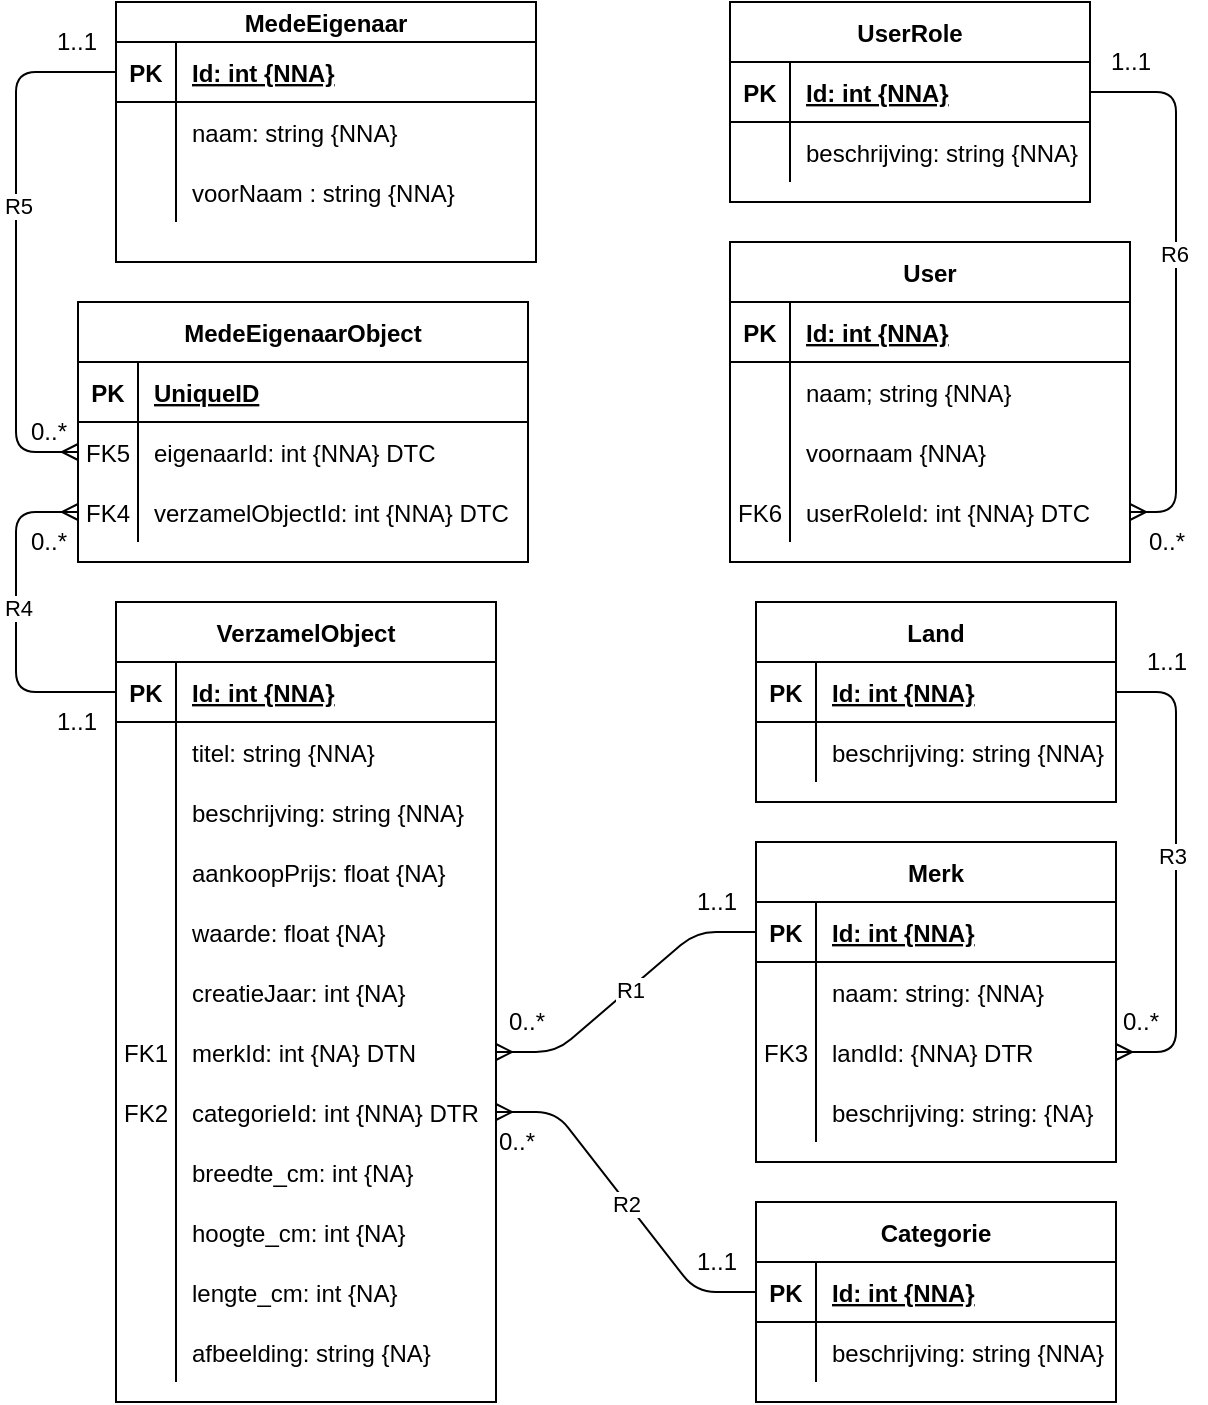 <mxfile version="13.9.9" type="device"><diagram id="jNIvDooyi0svA3_3n4Rs" name="Pagina-1"><mxGraphModel dx="1205" dy="1865" grid="1" gridSize="10" guides="1" tooltips="1" connect="1" arrows="1" fold="1" page="1" pageScale="1" pageWidth="827" pageHeight="1169" math="0" shadow="0"><root><mxCell id="0"/><mxCell id="1" parent="0"/><mxCell id="Z2DpC5JZ1D-0hM2mvfJ4-1" value="VerzamelObject" style="shape=table;startSize=30;container=1;collapsible=1;childLayout=tableLayout;fixedRows=1;rowLines=0;fontStyle=1;align=center;resizeLast=1;" parent="1" vertex="1"><mxGeometry x="320" y="230" width="190" height="400" as="geometry"/></mxCell><mxCell id="Z2DpC5JZ1D-0hM2mvfJ4-2" value="" style="shape=partialRectangle;collapsible=0;dropTarget=0;pointerEvents=0;fillColor=none;top=0;left=0;bottom=1;right=0;points=[[0,0.5],[1,0.5]];portConstraint=eastwest;" parent="Z2DpC5JZ1D-0hM2mvfJ4-1" vertex="1"><mxGeometry y="30" width="190" height="30" as="geometry"/></mxCell><mxCell id="Z2DpC5JZ1D-0hM2mvfJ4-3" value="PK" style="shape=partialRectangle;connectable=0;fillColor=none;top=0;left=0;bottom=0;right=0;fontStyle=1;overflow=hidden;" parent="Z2DpC5JZ1D-0hM2mvfJ4-2" vertex="1"><mxGeometry width="30" height="30" as="geometry"/></mxCell><mxCell id="Z2DpC5JZ1D-0hM2mvfJ4-4" value="Id: int {NNA}" style="shape=partialRectangle;connectable=0;fillColor=none;top=0;left=0;bottom=0;right=0;align=left;spacingLeft=6;fontStyle=5;overflow=hidden;" parent="Z2DpC5JZ1D-0hM2mvfJ4-2" vertex="1"><mxGeometry x="30" width="160" height="30" as="geometry"/></mxCell><mxCell id="Z2DpC5JZ1D-0hM2mvfJ4-5" value="" style="shape=partialRectangle;collapsible=0;dropTarget=0;pointerEvents=0;fillColor=none;top=0;left=0;bottom=0;right=0;points=[[0,0.5],[1,0.5]];portConstraint=eastwest;" parent="Z2DpC5JZ1D-0hM2mvfJ4-1" vertex="1"><mxGeometry y="60" width="190" height="30" as="geometry"/></mxCell><mxCell id="Z2DpC5JZ1D-0hM2mvfJ4-6" value="" style="shape=partialRectangle;connectable=0;fillColor=none;top=0;left=0;bottom=0;right=0;editable=1;overflow=hidden;" parent="Z2DpC5JZ1D-0hM2mvfJ4-5" vertex="1"><mxGeometry width="30" height="30" as="geometry"/></mxCell><mxCell id="Z2DpC5JZ1D-0hM2mvfJ4-7" value="titel: string {NNA}" style="shape=partialRectangle;connectable=0;fillColor=none;top=0;left=0;bottom=0;right=0;align=left;spacingLeft=6;overflow=hidden;" parent="Z2DpC5JZ1D-0hM2mvfJ4-5" vertex="1"><mxGeometry x="30" width="160" height="30" as="geometry"/></mxCell><mxCell id="Z2DpC5JZ1D-0hM2mvfJ4-8" value="" style="shape=partialRectangle;collapsible=0;dropTarget=0;pointerEvents=0;fillColor=none;top=0;left=0;bottom=0;right=0;points=[[0,0.5],[1,0.5]];portConstraint=eastwest;" parent="Z2DpC5JZ1D-0hM2mvfJ4-1" vertex="1"><mxGeometry y="90" width="190" height="30" as="geometry"/></mxCell><mxCell id="Z2DpC5JZ1D-0hM2mvfJ4-9" value="" style="shape=partialRectangle;connectable=0;fillColor=none;top=0;left=0;bottom=0;right=0;editable=1;overflow=hidden;" parent="Z2DpC5JZ1D-0hM2mvfJ4-8" vertex="1"><mxGeometry width="30" height="30" as="geometry"/></mxCell><mxCell id="Z2DpC5JZ1D-0hM2mvfJ4-10" value="beschrijving: string {NNA}" style="shape=partialRectangle;connectable=0;fillColor=none;top=0;left=0;bottom=0;right=0;align=left;spacingLeft=6;overflow=hidden;" parent="Z2DpC5JZ1D-0hM2mvfJ4-8" vertex="1"><mxGeometry x="30" width="160" height="30" as="geometry"/></mxCell><mxCell id="Z2DpC5JZ1D-0hM2mvfJ4-11" value="" style="shape=partialRectangle;collapsible=0;dropTarget=0;pointerEvents=0;fillColor=none;top=0;left=0;bottom=0;right=0;points=[[0,0.5],[1,0.5]];portConstraint=eastwest;" parent="Z2DpC5JZ1D-0hM2mvfJ4-1" vertex="1"><mxGeometry y="120" width="190" height="30" as="geometry"/></mxCell><mxCell id="Z2DpC5JZ1D-0hM2mvfJ4-12" value="" style="shape=partialRectangle;connectable=0;fillColor=none;top=0;left=0;bottom=0;right=0;editable=1;overflow=hidden;" parent="Z2DpC5JZ1D-0hM2mvfJ4-11" vertex="1"><mxGeometry width="30" height="30" as="geometry"/></mxCell><mxCell id="Z2DpC5JZ1D-0hM2mvfJ4-13" value="aankoopPrijs: float {NA}" style="shape=partialRectangle;connectable=0;fillColor=none;top=0;left=0;bottom=0;right=0;align=left;spacingLeft=6;overflow=hidden;" parent="Z2DpC5JZ1D-0hM2mvfJ4-11" vertex="1"><mxGeometry x="30" width="160" height="30" as="geometry"/></mxCell><mxCell id="Z2DpC5JZ1D-0hM2mvfJ4-14" value="" style="shape=partialRectangle;collapsible=0;dropTarget=0;pointerEvents=0;fillColor=none;top=0;left=0;bottom=0;right=0;points=[[0,0.5],[1,0.5]];portConstraint=eastwest;" parent="Z2DpC5JZ1D-0hM2mvfJ4-1" vertex="1"><mxGeometry y="150" width="190" height="30" as="geometry"/></mxCell><mxCell id="Z2DpC5JZ1D-0hM2mvfJ4-15" value="" style="shape=partialRectangle;connectable=0;fillColor=none;top=0;left=0;bottom=0;right=0;editable=1;overflow=hidden;" parent="Z2DpC5JZ1D-0hM2mvfJ4-14" vertex="1"><mxGeometry width="30" height="30" as="geometry"/></mxCell><mxCell id="Z2DpC5JZ1D-0hM2mvfJ4-16" value="waarde: float {NA}" style="shape=partialRectangle;connectable=0;fillColor=none;top=0;left=0;bottom=0;right=0;align=left;spacingLeft=6;overflow=hidden;" parent="Z2DpC5JZ1D-0hM2mvfJ4-14" vertex="1"><mxGeometry x="30" width="160" height="30" as="geometry"/></mxCell><mxCell id="Z2DpC5JZ1D-0hM2mvfJ4-17" value="" style="shape=partialRectangle;collapsible=0;dropTarget=0;pointerEvents=0;fillColor=none;top=0;left=0;bottom=0;right=0;points=[[0,0.5],[1,0.5]];portConstraint=eastwest;" parent="Z2DpC5JZ1D-0hM2mvfJ4-1" vertex="1"><mxGeometry y="180" width="190" height="30" as="geometry"/></mxCell><mxCell id="Z2DpC5JZ1D-0hM2mvfJ4-18" value="" style="shape=partialRectangle;connectable=0;fillColor=none;top=0;left=0;bottom=0;right=0;editable=1;overflow=hidden;" parent="Z2DpC5JZ1D-0hM2mvfJ4-17" vertex="1"><mxGeometry width="30" height="30" as="geometry"/></mxCell><mxCell id="Z2DpC5JZ1D-0hM2mvfJ4-19" value="creatieJaar: int {NA}" style="shape=partialRectangle;connectable=0;fillColor=none;top=0;left=0;bottom=0;right=0;align=left;spacingLeft=6;overflow=hidden;" parent="Z2DpC5JZ1D-0hM2mvfJ4-17" vertex="1"><mxGeometry x="30" width="160" height="30" as="geometry"/></mxCell><mxCell id="Z2DpC5JZ1D-0hM2mvfJ4-20" value="" style="shape=partialRectangle;collapsible=0;dropTarget=0;pointerEvents=0;fillColor=none;top=0;left=0;bottom=0;right=0;points=[[0,0.5],[1,0.5]];portConstraint=eastwest;" parent="Z2DpC5JZ1D-0hM2mvfJ4-1" vertex="1"><mxGeometry y="210" width="190" height="30" as="geometry"/></mxCell><mxCell id="Z2DpC5JZ1D-0hM2mvfJ4-21" value="FK1" style="shape=partialRectangle;connectable=0;fillColor=none;top=0;left=0;bottom=0;right=0;editable=1;overflow=hidden;" parent="Z2DpC5JZ1D-0hM2mvfJ4-20" vertex="1"><mxGeometry width="30" height="30" as="geometry"/></mxCell><mxCell id="Z2DpC5JZ1D-0hM2mvfJ4-22" value="merkId: int {NA} DTN" style="shape=partialRectangle;connectable=0;fillColor=none;top=0;left=0;bottom=0;right=0;align=left;spacingLeft=6;overflow=hidden;" parent="Z2DpC5JZ1D-0hM2mvfJ4-20" vertex="1"><mxGeometry x="30" width="160" height="30" as="geometry"/></mxCell><mxCell id="Z2DpC5JZ1D-0hM2mvfJ4-23" value="" style="shape=partialRectangle;collapsible=0;dropTarget=0;pointerEvents=0;fillColor=none;top=0;left=0;bottom=0;right=0;points=[[0,0.5],[1,0.5]];portConstraint=eastwest;" parent="Z2DpC5JZ1D-0hM2mvfJ4-1" vertex="1"><mxGeometry y="240" width="190" height="30" as="geometry"/></mxCell><mxCell id="Z2DpC5JZ1D-0hM2mvfJ4-24" value="FK2" style="shape=partialRectangle;connectable=0;fillColor=none;top=0;left=0;bottom=0;right=0;editable=1;overflow=hidden;" parent="Z2DpC5JZ1D-0hM2mvfJ4-23" vertex="1"><mxGeometry width="30" height="30" as="geometry"/></mxCell><mxCell id="Z2DpC5JZ1D-0hM2mvfJ4-25" value="categorieId: int {NNA} DTR" style="shape=partialRectangle;connectable=0;fillColor=none;top=0;left=0;bottom=0;right=0;align=left;spacingLeft=6;overflow=hidden;" parent="Z2DpC5JZ1D-0hM2mvfJ4-23" vertex="1"><mxGeometry x="30" width="160" height="30" as="geometry"/></mxCell><mxCell id="WHKJgFgvdtkiINKbsTuJ-1" value="" style="shape=partialRectangle;collapsible=0;dropTarget=0;pointerEvents=0;fillColor=none;top=0;left=0;bottom=0;right=0;points=[[0,0.5],[1,0.5]];portConstraint=eastwest;" parent="Z2DpC5JZ1D-0hM2mvfJ4-1" vertex="1"><mxGeometry y="270" width="190" height="30" as="geometry"/></mxCell><mxCell id="WHKJgFgvdtkiINKbsTuJ-2" value="" style="shape=partialRectangle;connectable=0;fillColor=none;top=0;left=0;bottom=0;right=0;editable=1;overflow=hidden;" parent="WHKJgFgvdtkiINKbsTuJ-1" vertex="1"><mxGeometry width="30" height="30" as="geometry"/></mxCell><mxCell id="WHKJgFgvdtkiINKbsTuJ-3" value="breedte_cm: int {NA}" style="shape=partialRectangle;connectable=0;fillColor=none;top=0;left=0;bottom=0;right=0;align=left;spacingLeft=6;overflow=hidden;" parent="WHKJgFgvdtkiINKbsTuJ-1" vertex="1"><mxGeometry x="30" width="160" height="30" as="geometry"/></mxCell><mxCell id="WHKJgFgvdtkiINKbsTuJ-4" value="" style="shape=partialRectangle;collapsible=0;dropTarget=0;pointerEvents=0;fillColor=none;top=0;left=0;bottom=0;right=0;points=[[0,0.5],[1,0.5]];portConstraint=eastwest;" parent="Z2DpC5JZ1D-0hM2mvfJ4-1" vertex="1"><mxGeometry y="300" width="190" height="30" as="geometry"/></mxCell><mxCell id="WHKJgFgvdtkiINKbsTuJ-5" value="" style="shape=partialRectangle;connectable=0;fillColor=none;top=0;left=0;bottom=0;right=0;editable=1;overflow=hidden;" parent="WHKJgFgvdtkiINKbsTuJ-4" vertex="1"><mxGeometry width="30" height="30" as="geometry"/></mxCell><mxCell id="WHKJgFgvdtkiINKbsTuJ-6" value="hoogte_cm: int {NA}" style="shape=partialRectangle;connectable=0;fillColor=none;top=0;left=0;bottom=0;right=0;align=left;spacingLeft=6;overflow=hidden;" parent="WHKJgFgvdtkiINKbsTuJ-4" vertex="1"><mxGeometry x="30" width="160" height="30" as="geometry"/></mxCell><mxCell id="WHKJgFgvdtkiINKbsTuJ-7" value="" style="shape=partialRectangle;collapsible=0;dropTarget=0;pointerEvents=0;fillColor=none;top=0;left=0;bottom=0;right=0;points=[[0,0.5],[1,0.5]];portConstraint=eastwest;" parent="Z2DpC5JZ1D-0hM2mvfJ4-1" vertex="1"><mxGeometry y="330" width="190" height="30" as="geometry"/></mxCell><mxCell id="WHKJgFgvdtkiINKbsTuJ-8" value="" style="shape=partialRectangle;connectable=0;fillColor=none;top=0;left=0;bottom=0;right=0;editable=1;overflow=hidden;" parent="WHKJgFgvdtkiINKbsTuJ-7" vertex="1"><mxGeometry width="30" height="30" as="geometry"/></mxCell><mxCell id="WHKJgFgvdtkiINKbsTuJ-9" value="lengte_cm: int {NA}" style="shape=partialRectangle;connectable=0;fillColor=none;top=0;left=0;bottom=0;right=0;align=left;spacingLeft=6;overflow=hidden;" parent="WHKJgFgvdtkiINKbsTuJ-7" vertex="1"><mxGeometry x="30" width="160" height="30" as="geometry"/></mxCell><mxCell id="9STud-Nzp5pQRKsNmIRR-1" value="" style="shape=partialRectangle;collapsible=0;dropTarget=0;pointerEvents=0;fillColor=none;top=0;left=0;bottom=0;right=0;points=[[0,0.5],[1,0.5]];portConstraint=eastwest;" vertex="1" parent="Z2DpC5JZ1D-0hM2mvfJ4-1"><mxGeometry y="360" width="190" height="30" as="geometry"/></mxCell><mxCell id="9STud-Nzp5pQRKsNmIRR-2" value="" style="shape=partialRectangle;connectable=0;fillColor=none;top=0;left=0;bottom=0;right=0;editable=1;overflow=hidden;" vertex="1" parent="9STud-Nzp5pQRKsNmIRR-1"><mxGeometry width="30" height="30" as="geometry"/></mxCell><mxCell id="9STud-Nzp5pQRKsNmIRR-3" value="afbeelding: string {NA}" style="shape=partialRectangle;connectable=0;fillColor=none;top=0;left=0;bottom=0;right=0;align=left;spacingLeft=6;overflow=hidden;" vertex="1" parent="9STud-Nzp5pQRKsNmIRR-1"><mxGeometry x="30" width="160" height="30" as="geometry"/></mxCell><mxCell id="Z2DpC5JZ1D-0hM2mvfJ4-26" value="Categorie" style="shape=table;startSize=30;container=1;collapsible=1;childLayout=tableLayout;fixedRows=1;rowLines=0;fontStyle=1;align=center;resizeLast=1;" parent="1" vertex="1"><mxGeometry x="640" y="530" width="180" height="100" as="geometry"/></mxCell><mxCell id="Z2DpC5JZ1D-0hM2mvfJ4-27" value="" style="shape=partialRectangle;collapsible=0;dropTarget=0;pointerEvents=0;fillColor=none;top=0;left=0;bottom=1;right=0;points=[[0,0.5],[1,0.5]];portConstraint=eastwest;" parent="Z2DpC5JZ1D-0hM2mvfJ4-26" vertex="1"><mxGeometry y="30" width="180" height="30" as="geometry"/></mxCell><mxCell id="Z2DpC5JZ1D-0hM2mvfJ4-28" value="PK" style="shape=partialRectangle;connectable=0;fillColor=none;top=0;left=0;bottom=0;right=0;fontStyle=1;overflow=hidden;" parent="Z2DpC5JZ1D-0hM2mvfJ4-27" vertex="1"><mxGeometry width="30" height="30" as="geometry"/></mxCell><mxCell id="Z2DpC5JZ1D-0hM2mvfJ4-29" value="Id: int {NNA}" style="shape=partialRectangle;connectable=0;fillColor=none;top=0;left=0;bottom=0;right=0;align=left;spacingLeft=6;fontStyle=5;overflow=hidden;" parent="Z2DpC5JZ1D-0hM2mvfJ4-27" vertex="1"><mxGeometry x="30" width="150" height="30" as="geometry"/></mxCell><mxCell id="Z2DpC5JZ1D-0hM2mvfJ4-30" value="" style="shape=partialRectangle;collapsible=0;dropTarget=0;pointerEvents=0;fillColor=none;top=0;left=0;bottom=0;right=0;points=[[0,0.5],[1,0.5]];portConstraint=eastwest;" parent="Z2DpC5JZ1D-0hM2mvfJ4-26" vertex="1"><mxGeometry y="60" width="180" height="30" as="geometry"/></mxCell><mxCell id="Z2DpC5JZ1D-0hM2mvfJ4-31" value="" style="shape=partialRectangle;connectable=0;fillColor=none;top=0;left=0;bottom=0;right=0;editable=1;overflow=hidden;" parent="Z2DpC5JZ1D-0hM2mvfJ4-30" vertex="1"><mxGeometry width="30" height="30" as="geometry"/></mxCell><mxCell id="Z2DpC5JZ1D-0hM2mvfJ4-32" value="beschrijving: string {NNA}" style="shape=partialRectangle;connectable=0;fillColor=none;top=0;left=0;bottom=0;right=0;align=left;spacingLeft=6;overflow=hidden;" parent="Z2DpC5JZ1D-0hM2mvfJ4-30" vertex="1"><mxGeometry x="30" width="150" height="30" as="geometry"/></mxCell><mxCell id="Z2DpC5JZ1D-0hM2mvfJ4-42" value="MedeEigenaar" style="shape=table;startSize=20;container=1;collapsible=1;childLayout=tableLayout;fixedRows=1;rowLines=0;fontStyle=1;align=center;resizeLast=1;" parent="1" vertex="1"><mxGeometry x="320" y="-70" width="210" height="130" as="geometry"/></mxCell><mxCell id="Z2DpC5JZ1D-0hM2mvfJ4-43" value="" style="shape=partialRectangle;collapsible=0;dropTarget=0;pointerEvents=0;fillColor=none;top=0;left=0;bottom=1;right=0;points=[[0,0.5],[1,0.5]];portConstraint=eastwest;" parent="Z2DpC5JZ1D-0hM2mvfJ4-42" vertex="1"><mxGeometry y="20" width="210" height="30" as="geometry"/></mxCell><mxCell id="Z2DpC5JZ1D-0hM2mvfJ4-44" value="PK" style="shape=partialRectangle;connectable=0;fillColor=none;top=0;left=0;bottom=0;right=0;fontStyle=1;overflow=hidden;" parent="Z2DpC5JZ1D-0hM2mvfJ4-43" vertex="1"><mxGeometry width="30" height="30" as="geometry"/></mxCell><mxCell id="Z2DpC5JZ1D-0hM2mvfJ4-45" value="Id: int {NNA}" style="shape=partialRectangle;connectable=0;fillColor=none;top=0;left=0;bottom=0;right=0;align=left;spacingLeft=6;fontStyle=5;overflow=hidden;" parent="Z2DpC5JZ1D-0hM2mvfJ4-43" vertex="1"><mxGeometry x="30" width="180" height="30" as="geometry"/></mxCell><mxCell id="Z2DpC5JZ1D-0hM2mvfJ4-46" value="" style="shape=partialRectangle;collapsible=0;dropTarget=0;pointerEvents=0;fillColor=none;top=0;left=0;bottom=0;right=0;points=[[0,0.5],[1,0.5]];portConstraint=eastwest;" parent="Z2DpC5JZ1D-0hM2mvfJ4-42" vertex="1"><mxGeometry y="50" width="210" height="30" as="geometry"/></mxCell><mxCell id="Z2DpC5JZ1D-0hM2mvfJ4-47" value="" style="shape=partialRectangle;connectable=0;fillColor=none;top=0;left=0;bottom=0;right=0;editable=1;overflow=hidden;" parent="Z2DpC5JZ1D-0hM2mvfJ4-46" vertex="1"><mxGeometry width="30" height="30" as="geometry"/></mxCell><mxCell id="Z2DpC5JZ1D-0hM2mvfJ4-48" value="naam: string {NNA}" style="shape=partialRectangle;connectable=0;fillColor=none;top=0;left=0;bottom=0;right=0;align=left;spacingLeft=6;overflow=hidden;" parent="Z2DpC5JZ1D-0hM2mvfJ4-46" vertex="1"><mxGeometry x="30" width="180" height="30" as="geometry"/></mxCell><mxCell id="Z2DpC5JZ1D-0hM2mvfJ4-49" value="" style="shape=partialRectangle;collapsible=0;dropTarget=0;pointerEvents=0;fillColor=none;top=0;left=0;bottom=0;right=0;points=[[0,0.5],[1,0.5]];portConstraint=eastwest;" parent="Z2DpC5JZ1D-0hM2mvfJ4-42" vertex="1"><mxGeometry y="80" width="210" height="30" as="geometry"/></mxCell><mxCell id="Z2DpC5JZ1D-0hM2mvfJ4-50" value="" style="shape=partialRectangle;connectable=0;fillColor=none;top=0;left=0;bottom=0;right=0;editable=1;overflow=hidden;" parent="Z2DpC5JZ1D-0hM2mvfJ4-49" vertex="1"><mxGeometry width="30" height="30" as="geometry"/></mxCell><mxCell id="Z2DpC5JZ1D-0hM2mvfJ4-51" value="voorNaam : string {NNA}" style="shape=partialRectangle;connectable=0;fillColor=none;top=0;left=0;bottom=0;right=0;align=left;spacingLeft=6;overflow=hidden;" parent="Z2DpC5JZ1D-0hM2mvfJ4-49" vertex="1"><mxGeometry x="30" width="180" height="30" as="geometry"/></mxCell><mxCell id="Z2DpC5JZ1D-0hM2mvfJ4-55" value="MedeEigenaarObject" style="shape=table;startSize=30;container=1;collapsible=1;childLayout=tableLayout;fixedRows=1;rowLines=0;fontStyle=1;align=center;resizeLast=1;" parent="1" vertex="1"><mxGeometry x="301" y="80" width="225" height="130" as="geometry"/></mxCell><mxCell id="Z2DpC5JZ1D-0hM2mvfJ4-56" value="" style="shape=partialRectangle;collapsible=0;dropTarget=0;pointerEvents=0;fillColor=none;top=0;left=0;bottom=1;right=0;points=[[0,0.5],[1,0.5]];portConstraint=eastwest;" parent="Z2DpC5JZ1D-0hM2mvfJ4-55" vertex="1"><mxGeometry y="30" width="225" height="30" as="geometry"/></mxCell><mxCell id="Z2DpC5JZ1D-0hM2mvfJ4-57" value="PK" style="shape=partialRectangle;connectable=0;fillColor=none;top=0;left=0;bottom=0;right=0;fontStyle=1;overflow=hidden;" parent="Z2DpC5JZ1D-0hM2mvfJ4-56" vertex="1"><mxGeometry width="30" height="30" as="geometry"/></mxCell><mxCell id="Z2DpC5JZ1D-0hM2mvfJ4-58" value="UniqueID" style="shape=partialRectangle;connectable=0;fillColor=none;top=0;left=0;bottom=0;right=0;align=left;spacingLeft=6;fontStyle=5;overflow=hidden;" parent="Z2DpC5JZ1D-0hM2mvfJ4-56" vertex="1"><mxGeometry x="30" width="195" height="30" as="geometry"/></mxCell><mxCell id="Z2DpC5JZ1D-0hM2mvfJ4-59" value="" style="shape=partialRectangle;collapsible=0;dropTarget=0;pointerEvents=0;fillColor=none;top=0;left=0;bottom=0;right=0;points=[[0,0.5],[1,0.5]];portConstraint=eastwest;" parent="Z2DpC5JZ1D-0hM2mvfJ4-55" vertex="1"><mxGeometry y="60" width="225" height="30" as="geometry"/></mxCell><mxCell id="Z2DpC5JZ1D-0hM2mvfJ4-60" value="FK5" style="shape=partialRectangle;connectable=0;fillColor=none;top=0;left=0;bottom=0;right=0;editable=1;overflow=hidden;" parent="Z2DpC5JZ1D-0hM2mvfJ4-59" vertex="1"><mxGeometry width="30" height="30" as="geometry"/></mxCell><mxCell id="Z2DpC5JZ1D-0hM2mvfJ4-61" value="eigenaarId: int {NNA} DTC" style="shape=partialRectangle;connectable=0;fillColor=none;top=0;left=0;bottom=0;right=0;align=left;spacingLeft=6;overflow=hidden;" parent="Z2DpC5JZ1D-0hM2mvfJ4-59" vertex="1"><mxGeometry x="30" width="195" height="30" as="geometry"/></mxCell><mxCell id="Z2DpC5JZ1D-0hM2mvfJ4-62" value="" style="shape=partialRectangle;collapsible=0;dropTarget=0;pointerEvents=0;fillColor=none;top=0;left=0;bottom=0;right=0;points=[[0,0.5],[1,0.5]];portConstraint=eastwest;" parent="Z2DpC5JZ1D-0hM2mvfJ4-55" vertex="1"><mxGeometry y="90" width="225" height="30" as="geometry"/></mxCell><mxCell id="Z2DpC5JZ1D-0hM2mvfJ4-63" value="FK4" style="shape=partialRectangle;connectable=0;fillColor=none;top=0;left=0;bottom=0;right=0;editable=1;overflow=hidden;" parent="Z2DpC5JZ1D-0hM2mvfJ4-62" vertex="1"><mxGeometry width="30" height="30" as="geometry"/></mxCell><mxCell id="Z2DpC5JZ1D-0hM2mvfJ4-64" value="verzamelObjectId: int {NNA} DTC" style="shape=partialRectangle;connectable=0;fillColor=none;top=0;left=0;bottom=0;right=0;align=left;spacingLeft=6;overflow=hidden;" parent="Z2DpC5JZ1D-0hM2mvfJ4-62" vertex="1"><mxGeometry x="30" width="195" height="30" as="geometry"/></mxCell><mxCell id="Z2DpC5JZ1D-0hM2mvfJ4-68" value="Merk" style="shape=table;startSize=30;container=1;collapsible=1;childLayout=tableLayout;fixedRows=1;rowLines=0;fontStyle=1;align=center;resizeLast=1;" parent="1" vertex="1"><mxGeometry x="640" y="350" width="180" height="160" as="geometry"/></mxCell><mxCell id="Z2DpC5JZ1D-0hM2mvfJ4-69" value="" style="shape=partialRectangle;collapsible=0;dropTarget=0;pointerEvents=0;fillColor=none;top=0;left=0;bottom=1;right=0;points=[[0,0.5],[1,0.5]];portConstraint=eastwest;" parent="Z2DpC5JZ1D-0hM2mvfJ4-68" vertex="1"><mxGeometry y="30" width="180" height="30" as="geometry"/></mxCell><mxCell id="Z2DpC5JZ1D-0hM2mvfJ4-70" value="PK" style="shape=partialRectangle;connectable=0;fillColor=none;top=0;left=0;bottom=0;right=0;fontStyle=1;overflow=hidden;" parent="Z2DpC5JZ1D-0hM2mvfJ4-69" vertex="1"><mxGeometry width="30" height="30" as="geometry"/></mxCell><mxCell id="Z2DpC5JZ1D-0hM2mvfJ4-71" value="Id: int {NNA}" style="shape=partialRectangle;connectable=0;fillColor=none;top=0;left=0;bottom=0;right=0;align=left;spacingLeft=6;fontStyle=5;overflow=hidden;" parent="Z2DpC5JZ1D-0hM2mvfJ4-69" vertex="1"><mxGeometry x="30" width="150" height="30" as="geometry"/></mxCell><mxCell id="Z2DpC5JZ1D-0hM2mvfJ4-72" value="" style="shape=partialRectangle;collapsible=0;dropTarget=0;pointerEvents=0;fillColor=none;top=0;left=0;bottom=0;right=0;points=[[0,0.5],[1,0.5]];portConstraint=eastwest;" parent="Z2DpC5JZ1D-0hM2mvfJ4-68" vertex="1"><mxGeometry y="60" width="180" height="30" as="geometry"/></mxCell><mxCell id="Z2DpC5JZ1D-0hM2mvfJ4-73" value="" style="shape=partialRectangle;connectable=0;fillColor=none;top=0;left=0;bottom=0;right=0;editable=1;overflow=hidden;" parent="Z2DpC5JZ1D-0hM2mvfJ4-72" vertex="1"><mxGeometry width="30" height="30" as="geometry"/></mxCell><mxCell id="Z2DpC5JZ1D-0hM2mvfJ4-74" value="naam: string: {NNA}" style="shape=partialRectangle;connectable=0;fillColor=none;top=0;left=0;bottom=0;right=0;align=left;spacingLeft=6;overflow=hidden;" parent="Z2DpC5JZ1D-0hM2mvfJ4-72" vertex="1"><mxGeometry x="30" width="150" height="30" as="geometry"/></mxCell><mxCell id="Z2DpC5JZ1D-0hM2mvfJ4-75" value="" style="shape=partialRectangle;collapsible=0;dropTarget=0;pointerEvents=0;fillColor=none;top=0;left=0;bottom=0;right=0;points=[[0,0.5],[1,0.5]];portConstraint=eastwest;" parent="Z2DpC5JZ1D-0hM2mvfJ4-68" vertex="1"><mxGeometry y="90" width="180" height="30" as="geometry"/></mxCell><mxCell id="Z2DpC5JZ1D-0hM2mvfJ4-76" value="FK3" style="shape=partialRectangle;connectable=0;fillColor=none;top=0;left=0;bottom=0;right=0;editable=1;overflow=hidden;" parent="Z2DpC5JZ1D-0hM2mvfJ4-75" vertex="1"><mxGeometry width="30" height="30" as="geometry"/></mxCell><mxCell id="Z2DpC5JZ1D-0hM2mvfJ4-77" value="landId: {NNA} DTR" style="shape=partialRectangle;connectable=0;fillColor=none;top=0;left=0;bottom=0;right=0;align=left;spacingLeft=6;overflow=hidden;" parent="Z2DpC5JZ1D-0hM2mvfJ4-75" vertex="1"><mxGeometry x="30" width="150" height="30" as="geometry"/></mxCell><mxCell id="Z2DpC5JZ1D-0hM2mvfJ4-120" value="" style="shape=partialRectangle;collapsible=0;dropTarget=0;pointerEvents=0;fillColor=none;top=0;left=0;bottom=0;right=0;points=[[0,0.5],[1,0.5]];portConstraint=eastwest;" parent="Z2DpC5JZ1D-0hM2mvfJ4-68" vertex="1"><mxGeometry y="120" width="180" height="30" as="geometry"/></mxCell><mxCell id="Z2DpC5JZ1D-0hM2mvfJ4-121" value="" style="shape=partialRectangle;connectable=0;fillColor=none;top=0;left=0;bottom=0;right=0;editable=1;overflow=hidden;" parent="Z2DpC5JZ1D-0hM2mvfJ4-120" vertex="1"><mxGeometry width="30" height="30" as="geometry"/></mxCell><mxCell id="Z2DpC5JZ1D-0hM2mvfJ4-122" value="beschrijving: string: {NA}" style="shape=partialRectangle;connectable=0;fillColor=none;top=0;left=0;bottom=0;right=0;align=left;spacingLeft=6;overflow=hidden;" parent="Z2DpC5JZ1D-0hM2mvfJ4-120" vertex="1"><mxGeometry x="30" width="150" height="30" as="geometry"/></mxCell><mxCell id="Z2DpC5JZ1D-0hM2mvfJ4-107" value="Land" style="shape=table;startSize=30;container=1;collapsible=1;childLayout=tableLayout;fixedRows=1;rowLines=0;fontStyle=1;align=center;resizeLast=1;" parent="1" vertex="1"><mxGeometry x="640" y="230" width="180" height="100" as="geometry"/></mxCell><mxCell id="Z2DpC5JZ1D-0hM2mvfJ4-108" value="" style="shape=partialRectangle;collapsible=0;dropTarget=0;pointerEvents=0;fillColor=none;top=0;left=0;bottom=1;right=0;points=[[0,0.5],[1,0.5]];portConstraint=eastwest;" parent="Z2DpC5JZ1D-0hM2mvfJ4-107" vertex="1"><mxGeometry y="30" width="180" height="30" as="geometry"/></mxCell><mxCell id="Z2DpC5JZ1D-0hM2mvfJ4-109" value="PK" style="shape=partialRectangle;connectable=0;fillColor=none;top=0;left=0;bottom=0;right=0;fontStyle=1;overflow=hidden;" parent="Z2DpC5JZ1D-0hM2mvfJ4-108" vertex="1"><mxGeometry width="30" height="30" as="geometry"/></mxCell><mxCell id="Z2DpC5JZ1D-0hM2mvfJ4-110" value="Id: int {NNA}" style="shape=partialRectangle;connectable=0;fillColor=none;top=0;left=0;bottom=0;right=0;align=left;spacingLeft=6;fontStyle=5;overflow=hidden;" parent="Z2DpC5JZ1D-0hM2mvfJ4-108" vertex="1"><mxGeometry x="30" width="150" height="30" as="geometry"/></mxCell><mxCell id="Z2DpC5JZ1D-0hM2mvfJ4-111" value="" style="shape=partialRectangle;collapsible=0;dropTarget=0;pointerEvents=0;fillColor=none;top=0;left=0;bottom=0;right=0;points=[[0,0.5],[1,0.5]];portConstraint=eastwest;" parent="Z2DpC5JZ1D-0hM2mvfJ4-107" vertex="1"><mxGeometry y="60" width="180" height="30" as="geometry"/></mxCell><mxCell id="Z2DpC5JZ1D-0hM2mvfJ4-112" value="" style="shape=partialRectangle;connectable=0;fillColor=none;top=0;left=0;bottom=0;right=0;editable=1;overflow=hidden;" parent="Z2DpC5JZ1D-0hM2mvfJ4-111" vertex="1"><mxGeometry width="30" height="30" as="geometry"/></mxCell><mxCell id="Z2DpC5JZ1D-0hM2mvfJ4-113" value="beschrijving: string {NNA}" style="shape=partialRectangle;connectable=0;fillColor=none;top=0;left=0;bottom=0;right=0;align=left;spacingLeft=6;overflow=hidden;" parent="Z2DpC5JZ1D-0hM2mvfJ4-111" vertex="1"><mxGeometry x="30" width="150" height="30" as="geometry"/></mxCell><mxCell id="Z2DpC5JZ1D-0hM2mvfJ4-123" value="" style="edgeStyle=entityRelationEdgeStyle;fontSize=12;html=1;endArrow=ERmany;exitX=0;exitY=0.5;exitDx=0;exitDy=0;entryX=1;entryY=0.5;entryDx=0;entryDy=0;" parent="1" source="Z2DpC5JZ1D-0hM2mvfJ4-27" target="Z2DpC5JZ1D-0hM2mvfJ4-23" edge="1"><mxGeometry width="100" height="100" relative="1" as="geometry"><mxPoint x="250" y="330" as="sourcePoint"/><mxPoint x="350" y="230" as="targetPoint"/></mxGeometry></mxCell><mxCell id="Z2DpC5JZ1D-0hM2mvfJ4-129" value="R2" style="edgeLabel;html=1;align=center;verticalAlign=middle;resizable=0;points=[];" parent="Z2DpC5JZ1D-0hM2mvfJ4-123" vertex="1" connectable="0"><mxGeometry x="-0.004" y="1" relative="1" as="geometry"><mxPoint as="offset"/></mxGeometry></mxCell><mxCell id="Z2DpC5JZ1D-0hM2mvfJ4-124" value="0..*" style="text;html=1;align=center;verticalAlign=middle;resizable=0;points=[];autosize=1;" parent="1" vertex="1"><mxGeometry x="505" y="490" width="30" height="20" as="geometry"/></mxCell><mxCell id="Z2DpC5JZ1D-0hM2mvfJ4-125" value="1..1" style="text;html=1;align=center;verticalAlign=middle;resizable=0;points=[];autosize=1;" parent="1" vertex="1"><mxGeometry x="600" y="550" width="40" height="20" as="geometry"/></mxCell><mxCell id="Z2DpC5JZ1D-0hM2mvfJ4-126" value="" style="edgeStyle=entityRelationEdgeStyle;fontSize=12;html=1;endArrow=ERmany;exitX=0;exitY=0.5;exitDx=0;exitDy=0;entryX=1;entryY=0.5;entryDx=0;entryDy=0;" parent="1" source="Z2DpC5JZ1D-0hM2mvfJ4-69" target="Z2DpC5JZ1D-0hM2mvfJ4-20" edge="1"><mxGeometry width="100" height="100" relative="1" as="geometry"><mxPoint x="250" y="330" as="sourcePoint"/><mxPoint x="350" y="230" as="targetPoint"/></mxGeometry></mxCell><mxCell id="Z2DpC5JZ1D-0hM2mvfJ4-130" value="R1" style="edgeLabel;html=1;align=center;verticalAlign=middle;resizable=0;points=[];" parent="Z2DpC5JZ1D-0hM2mvfJ4-126" vertex="1" connectable="0"><mxGeometry x="-0.037" relative="1" as="geometry"><mxPoint as="offset"/></mxGeometry></mxCell><mxCell id="Z2DpC5JZ1D-0hM2mvfJ4-127" value="0..*" style="text;html=1;align=center;verticalAlign=middle;resizable=0;points=[];autosize=1;" parent="1" vertex="1"><mxGeometry x="510" y="430" width="30" height="20" as="geometry"/></mxCell><mxCell id="Z2DpC5JZ1D-0hM2mvfJ4-128" value="1..1" style="text;html=1;align=center;verticalAlign=middle;resizable=0;points=[];autosize=1;" parent="1" vertex="1"><mxGeometry x="600" y="370" width="40" height="20" as="geometry"/></mxCell><mxCell id="Z2DpC5JZ1D-0hM2mvfJ4-131" value="" style="edgeStyle=orthogonalEdgeStyle;fontSize=12;html=1;endArrow=ERmany;exitX=1;exitY=0.5;exitDx=0;exitDy=0;entryX=1;entryY=0.5;entryDx=0;entryDy=0;" parent="1" source="Z2DpC5JZ1D-0hM2mvfJ4-108" target="Z2DpC5JZ1D-0hM2mvfJ4-75" edge="1"><mxGeometry width="100" height="100" relative="1" as="geometry"><mxPoint x="430" y="330" as="sourcePoint"/><mxPoint x="820" y="350" as="targetPoint"/><Array as="points"><mxPoint x="850" y="275"/><mxPoint x="850" y="455"/></Array></mxGeometry></mxCell><mxCell id="lKHo1fC7lYmCqxJ9Ztlc-7" value="R3" style="edgeLabel;html=1;align=center;verticalAlign=middle;resizable=0;points=[];" parent="Z2DpC5JZ1D-0hM2mvfJ4-131" vertex="1" connectable="0"><mxGeometry x="-0.067" y="-2" relative="1" as="geometry"><mxPoint as="offset"/></mxGeometry></mxCell><mxCell id="Z2DpC5JZ1D-0hM2mvfJ4-132" value="0..*" style="text;html=1;align=center;verticalAlign=middle;resizable=0;points=[];autosize=1;" parent="1" vertex="1"><mxGeometry x="817" y="430" width="30" height="20" as="geometry"/></mxCell><mxCell id="Z2DpC5JZ1D-0hM2mvfJ4-133" value="1..1" style="text;html=1;align=center;verticalAlign=middle;resizable=0;points=[];autosize=1;" parent="1" vertex="1"><mxGeometry x="825" y="250" width="40" height="20" as="geometry"/></mxCell><mxCell id="lKHo1fC7lYmCqxJ9Ztlc-1" value="" style="edgeStyle=orthogonalEdgeStyle;fontSize=12;html=1;endArrow=ERmany;exitX=0;exitY=0.5;exitDx=0;exitDy=0;entryX=0;entryY=0.5;entryDx=0;entryDy=0;" parent="1" source="Z2DpC5JZ1D-0hM2mvfJ4-2" target="Z2DpC5JZ1D-0hM2mvfJ4-62" edge="1"><mxGeometry width="100" height="100" relative="1" as="geometry"><mxPoint x="80" y="360" as="sourcePoint"/><mxPoint x="180" y="260" as="targetPoint"/><Array as="points"><mxPoint x="270" y="275"/><mxPoint x="270" y="185"/></Array></mxGeometry></mxCell><mxCell id="lKHo1fC7lYmCqxJ9Ztlc-8" value="R4" style="edgeLabel;html=1;align=center;verticalAlign=middle;resizable=0;points=[];" parent="lKHo1fC7lYmCqxJ9Ztlc-1" vertex="1" connectable="0"><mxGeometry x="0.075" y="-1" relative="1" as="geometry"><mxPoint as="offset"/></mxGeometry></mxCell><mxCell id="lKHo1fC7lYmCqxJ9Ztlc-2" value="" style="edgeStyle=orthogonalEdgeStyle;fontSize=12;html=1;endArrow=ERmany;exitX=0;exitY=0.5;exitDx=0;exitDy=0;entryX=0;entryY=0.5;entryDx=0;entryDy=0;" parent="1" source="Z2DpC5JZ1D-0hM2mvfJ4-43" target="Z2DpC5JZ1D-0hM2mvfJ4-59" edge="1"><mxGeometry width="100" height="100" relative="1" as="geometry"><mxPoint x="80" y="360" as="sourcePoint"/><mxPoint x="180" y="260" as="targetPoint"/><Array as="points"><mxPoint x="270" y="-35"/><mxPoint x="270" y="155"/></Array></mxGeometry></mxCell><mxCell id="lKHo1fC7lYmCqxJ9Ztlc-9" value="R5" style="edgeLabel;html=1;align=center;verticalAlign=middle;resizable=0;points=[];" parent="lKHo1fC7lYmCqxJ9Ztlc-2" vertex="1" connectable="0"><mxGeometry x="-0.142" y="1" relative="1" as="geometry"><mxPoint as="offset"/></mxGeometry></mxCell><mxCell id="hYBVxISd9tLO84HxkwVr-1" value="User" style="shape=table;startSize=30;container=1;collapsible=1;childLayout=tableLayout;fixedRows=1;rowLines=0;fontStyle=1;align=center;resizeLast=1;" parent="1" vertex="1"><mxGeometry x="627" y="50" width="200" height="160" as="geometry"/></mxCell><mxCell id="hYBVxISd9tLO84HxkwVr-2" value="" style="shape=partialRectangle;collapsible=0;dropTarget=0;pointerEvents=0;fillColor=none;top=0;left=0;bottom=1;right=0;points=[[0,0.5],[1,0.5]];portConstraint=eastwest;" parent="hYBVxISd9tLO84HxkwVr-1" vertex="1"><mxGeometry y="30" width="200" height="30" as="geometry"/></mxCell><mxCell id="hYBVxISd9tLO84HxkwVr-3" value="PK" style="shape=partialRectangle;connectable=0;fillColor=none;top=0;left=0;bottom=0;right=0;fontStyle=1;overflow=hidden;" parent="hYBVxISd9tLO84HxkwVr-2" vertex="1"><mxGeometry width="30" height="30" as="geometry"/></mxCell><mxCell id="hYBVxISd9tLO84HxkwVr-4" value="Id: int {NNA}" style="shape=partialRectangle;connectable=0;fillColor=none;top=0;left=0;bottom=0;right=0;align=left;spacingLeft=6;fontStyle=5;overflow=hidden;" parent="hYBVxISd9tLO84HxkwVr-2" vertex="1"><mxGeometry x="30" width="170" height="30" as="geometry"/></mxCell><mxCell id="hYBVxISd9tLO84HxkwVr-5" value="" style="shape=partialRectangle;collapsible=0;dropTarget=0;pointerEvents=0;fillColor=none;top=0;left=0;bottom=0;right=0;points=[[0,0.5],[1,0.5]];portConstraint=eastwest;" parent="hYBVxISd9tLO84HxkwVr-1" vertex="1"><mxGeometry y="60" width="200" height="30" as="geometry"/></mxCell><mxCell id="hYBVxISd9tLO84HxkwVr-6" value="" style="shape=partialRectangle;connectable=0;fillColor=none;top=0;left=0;bottom=0;right=0;editable=1;overflow=hidden;" parent="hYBVxISd9tLO84HxkwVr-5" vertex="1"><mxGeometry width="30" height="30" as="geometry"/></mxCell><mxCell id="hYBVxISd9tLO84HxkwVr-7" value="naam; string {NNA}" style="shape=partialRectangle;connectable=0;fillColor=none;top=0;left=0;bottom=0;right=0;align=left;spacingLeft=6;overflow=hidden;" parent="hYBVxISd9tLO84HxkwVr-5" vertex="1"><mxGeometry x="30" width="170" height="30" as="geometry"/></mxCell><mxCell id="hYBVxISd9tLO84HxkwVr-8" value="" style="shape=partialRectangle;collapsible=0;dropTarget=0;pointerEvents=0;fillColor=none;top=0;left=0;bottom=0;right=0;points=[[0,0.5],[1,0.5]];portConstraint=eastwest;" parent="hYBVxISd9tLO84HxkwVr-1" vertex="1"><mxGeometry y="90" width="200" height="30" as="geometry"/></mxCell><mxCell id="hYBVxISd9tLO84HxkwVr-9" value="" style="shape=partialRectangle;connectable=0;fillColor=none;top=0;left=0;bottom=0;right=0;editable=1;overflow=hidden;" parent="hYBVxISd9tLO84HxkwVr-8" vertex="1"><mxGeometry width="30" height="30" as="geometry"/></mxCell><mxCell id="hYBVxISd9tLO84HxkwVr-10" value="voornaam {NNA}" style="shape=partialRectangle;connectable=0;fillColor=none;top=0;left=0;bottom=0;right=0;align=left;spacingLeft=6;overflow=hidden;" parent="hYBVxISd9tLO84HxkwVr-8" vertex="1"><mxGeometry x="30" width="170" height="30" as="geometry"/></mxCell><mxCell id="hYBVxISd9tLO84HxkwVr-14" value="" style="shape=partialRectangle;collapsible=0;dropTarget=0;pointerEvents=0;fillColor=none;top=0;left=0;bottom=0;right=0;points=[[0,0.5],[1,0.5]];portConstraint=eastwest;" parent="hYBVxISd9tLO84HxkwVr-1" vertex="1"><mxGeometry y="120" width="200" height="30" as="geometry"/></mxCell><mxCell id="hYBVxISd9tLO84HxkwVr-15" value="FK6" style="shape=partialRectangle;connectable=0;fillColor=none;top=0;left=0;bottom=0;right=0;editable=1;overflow=hidden;" parent="hYBVxISd9tLO84HxkwVr-14" vertex="1"><mxGeometry width="30" height="30" as="geometry"/></mxCell><mxCell id="hYBVxISd9tLO84HxkwVr-16" value="userRoleId: int {NNA} DTC" style="shape=partialRectangle;connectable=0;fillColor=none;top=0;left=0;bottom=0;right=0;align=left;spacingLeft=6;overflow=hidden;" parent="hYBVxISd9tLO84HxkwVr-14" vertex="1"><mxGeometry x="30" width="170" height="30" as="geometry"/></mxCell><mxCell id="hYBVxISd9tLO84HxkwVr-17" value="UserRole" style="shape=table;startSize=30;container=1;collapsible=1;childLayout=tableLayout;fixedRows=1;rowLines=0;fontStyle=1;align=center;resizeLast=1;" parent="1" vertex="1"><mxGeometry x="627" y="-70" width="180" height="100" as="geometry"/></mxCell><mxCell id="hYBVxISd9tLO84HxkwVr-18" value="" style="shape=partialRectangle;collapsible=0;dropTarget=0;pointerEvents=0;fillColor=none;top=0;left=0;bottom=1;right=0;points=[[0,0.5],[1,0.5]];portConstraint=eastwest;" parent="hYBVxISd9tLO84HxkwVr-17" vertex="1"><mxGeometry y="30" width="180" height="30" as="geometry"/></mxCell><mxCell id="hYBVxISd9tLO84HxkwVr-19" value="PK" style="shape=partialRectangle;connectable=0;fillColor=none;top=0;left=0;bottom=0;right=0;fontStyle=1;overflow=hidden;" parent="hYBVxISd9tLO84HxkwVr-18" vertex="1"><mxGeometry width="30" height="30" as="geometry"/></mxCell><mxCell id="hYBVxISd9tLO84HxkwVr-20" value="Id: int {NNA}" style="shape=partialRectangle;connectable=0;fillColor=none;top=0;left=0;bottom=0;right=0;align=left;spacingLeft=6;fontStyle=5;overflow=hidden;" parent="hYBVxISd9tLO84HxkwVr-18" vertex="1"><mxGeometry x="30" width="150" height="30" as="geometry"/></mxCell><mxCell id="hYBVxISd9tLO84HxkwVr-21" value="" style="shape=partialRectangle;collapsible=0;dropTarget=0;pointerEvents=0;fillColor=none;top=0;left=0;bottom=0;right=0;points=[[0,0.5],[1,0.5]];portConstraint=eastwest;" parent="hYBVxISd9tLO84HxkwVr-17" vertex="1"><mxGeometry y="60" width="180" height="30" as="geometry"/></mxCell><mxCell id="hYBVxISd9tLO84HxkwVr-22" value="" style="shape=partialRectangle;connectable=0;fillColor=none;top=0;left=0;bottom=0;right=0;editable=1;overflow=hidden;" parent="hYBVxISd9tLO84HxkwVr-21" vertex="1"><mxGeometry width="30" height="30" as="geometry"/></mxCell><mxCell id="hYBVxISd9tLO84HxkwVr-23" value="beschrijving: string {NNA}" style="shape=partialRectangle;connectable=0;fillColor=none;top=0;left=0;bottom=0;right=0;align=left;spacingLeft=6;overflow=hidden;" parent="hYBVxISd9tLO84HxkwVr-21" vertex="1"><mxGeometry x="30" width="150" height="30" as="geometry"/></mxCell><mxCell id="hYBVxISd9tLO84HxkwVr-30" value="" style="edgeStyle=orthogonalEdgeStyle;fontSize=12;html=1;endArrow=ERmany;entryX=1;entryY=0.5;entryDx=0;entryDy=0;" parent="1" edge="1" target="hYBVxISd9tLO84HxkwVr-14"><mxGeometry width="100" height="100" relative="1" as="geometry"><mxPoint x="807" y="-25" as="sourcePoint"/><mxPoint x="830" y="165" as="targetPoint"/><Array as="points"><mxPoint x="850" y="-25"/><mxPoint x="850" y="185"/></Array></mxGeometry></mxCell><mxCell id="hYBVxISd9tLO84HxkwVr-31" value="R6" style="edgeLabel;html=1;align=center;verticalAlign=middle;resizable=0;points=[];" parent="hYBVxISd9tLO84HxkwVr-30" vertex="1" connectable="0"><mxGeometry x="-0.103" y="-1" relative="1" as="geometry"><mxPoint as="offset"/></mxGeometry></mxCell><mxCell id="hYBVxISd9tLO84HxkwVr-32" value="1..1" style="text;html=1;align=center;verticalAlign=middle;resizable=0;points=[];autosize=1;" parent="1" vertex="1"><mxGeometry x="807" y="-50" width="40" height="20" as="geometry"/></mxCell><mxCell id="hYBVxISd9tLO84HxkwVr-33" value="0..*" style="text;html=1;align=center;verticalAlign=middle;resizable=0;points=[];autosize=1;" parent="1" vertex="1"><mxGeometry x="830" y="190" width="30" height="20" as="geometry"/></mxCell><mxCell id="9STud-Nzp5pQRKsNmIRR-4" value="1..1" style="text;html=1;align=center;verticalAlign=middle;resizable=0;points=[];autosize=1;" vertex="1" parent="1"><mxGeometry x="280" y="280" width="40" height="20" as="geometry"/></mxCell><mxCell id="9STud-Nzp5pQRKsNmIRR-5" value="1..1" style="text;html=1;align=center;verticalAlign=middle;resizable=0;points=[];autosize=1;" vertex="1" parent="1"><mxGeometry x="280" y="-60" width="40" height="20" as="geometry"/></mxCell><mxCell id="9STud-Nzp5pQRKsNmIRR-6" value="0..*" style="text;html=1;align=center;verticalAlign=middle;resizable=0;points=[];autosize=1;" vertex="1" parent="1"><mxGeometry x="271" y="135" width="30" height="20" as="geometry"/></mxCell><mxCell id="9STud-Nzp5pQRKsNmIRR-7" value="0..*" style="text;html=1;align=center;verticalAlign=middle;resizable=0;points=[];autosize=1;" vertex="1" parent="1"><mxGeometry x="271" y="190" width="30" height="20" as="geometry"/></mxCell></root></mxGraphModel></diagram></mxfile>